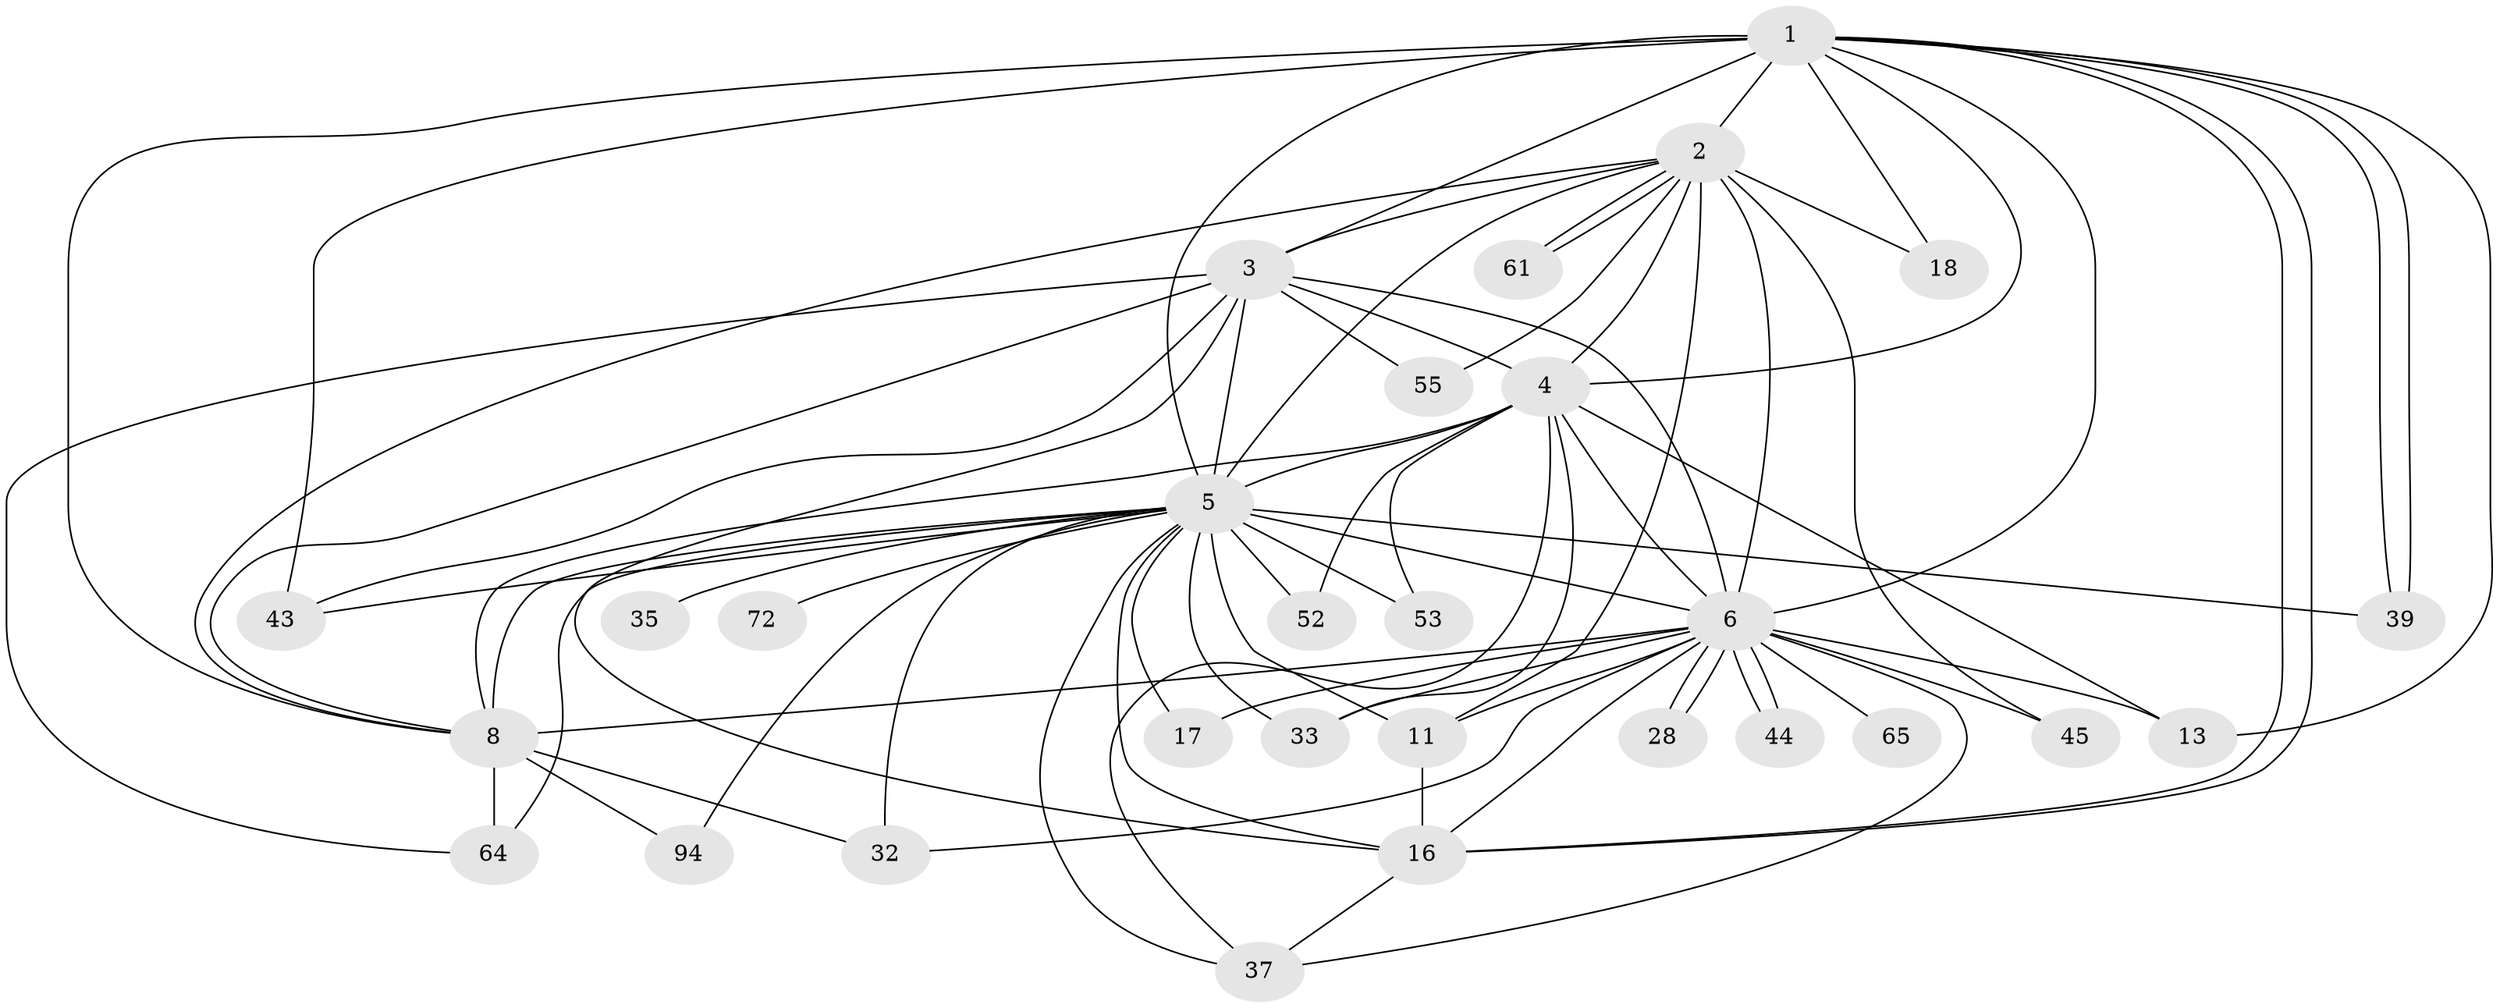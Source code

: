 // original degree distribution, {23: 0.010309278350515464, 22: 0.010309278350515464, 15: 0.010309278350515464, 19: 0.010309278350515464, 21: 0.010309278350515464, 25: 0.010309278350515464, 18: 0.020618556701030927, 17: 0.010309278350515464, 28: 0.010309278350515464, 5: 0.061855670103092786, 4: 0.08247422680412371, 7: 0.010309278350515464, 2: 0.5463917525773195, 3: 0.1958762886597938}
// Generated by graph-tools (version 1.1) at 2025/17/03/04/25 18:17:18]
// undirected, 29 vertices, 75 edges
graph export_dot {
graph [start="1"]
  node [color=gray90,style=filled];
  1 [super="+82+21+67"];
  2 [super="+25+58+80"];
  3 [super="+46"];
  4 [super="+68"];
  5 [super="+9+23+30+15+26+59+12+62+74"];
  6 [super="+38+7+14"];
  8 [super="+79+42"];
  11 [super="+51+87+77"];
  13 [super="+40"];
  16 [super="+84+50+48+36+60"];
  17;
  18;
  28;
  32 [super="+90"];
  33 [super="+86"];
  35;
  37;
  39;
  43 [super="+63"];
  44;
  45;
  52;
  53 [super="+56"];
  55;
  61;
  64 [super="+92"];
  65;
  72;
  94;
  1 -- 2 [weight=2];
  1 -- 3;
  1 -- 4 [weight=2];
  1 -- 5 [weight=7];
  1 -- 6 [weight=4];
  1 -- 8 [weight=2];
  1 -- 13;
  1 -- 16 [weight=2];
  1 -- 16;
  1 -- 18;
  1 -- 39;
  1 -- 39;
  1 -- 43;
  2 -- 3;
  2 -- 4;
  2 -- 5 [weight=5];
  2 -- 6 [weight=5];
  2 -- 8;
  2 -- 11 [weight=2];
  2 -- 18;
  2 -- 45;
  2 -- 55;
  2 -- 61;
  2 -- 61;
  3 -- 4;
  3 -- 5 [weight=3];
  3 -- 6 [weight=4];
  3 -- 8;
  3 -- 55;
  3 -- 16;
  3 -- 43;
  3 -- 64;
  4 -- 5 [weight=4];
  4 -- 6 [weight=5];
  4 -- 8;
  4 -- 33;
  4 -- 37;
  4 -- 52;
  4 -- 13;
  4 -- 53;
  5 -- 6 [weight=15];
  5 -- 8 [weight=4];
  5 -- 64;
  5 -- 72 [weight=2];
  5 -- 17;
  5 -- 94;
  5 -- 33 [weight=2];
  5 -- 35 [weight=2];
  5 -- 39;
  5 -- 43;
  5 -- 52;
  5 -- 53;
  5 -- 11;
  5 -- 16 [weight=3];
  5 -- 32;
  5 -- 37;
  6 -- 8 [weight=6];
  6 -- 28;
  6 -- 28;
  6 -- 33;
  6 -- 44;
  6 -- 44;
  6 -- 16 [weight=2];
  6 -- 32;
  6 -- 65 [weight=2];
  6 -- 37;
  6 -- 11 [weight=2];
  6 -- 45;
  6 -- 13 [weight=2];
  6 -- 17;
  8 -- 64;
  8 -- 94;
  8 -- 32;
  11 -- 16;
  16 -- 37;
}
